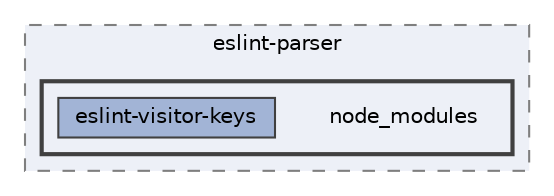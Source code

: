 digraph "pkiclassroomrescheduler/src/main/frontend/node_modules/@babel/eslint-parser/node_modules"
{
 // LATEX_PDF_SIZE
  bgcolor="transparent";
  edge [fontname=Helvetica,fontsize=10,labelfontname=Helvetica,labelfontsize=10];
  node [fontname=Helvetica,fontsize=10,shape=box,height=0.2,width=0.4];
  compound=true
  subgraph clusterdir_526368fe134fe3969c7355dfec6eefe2 {
    graph [ bgcolor="#edf0f7", pencolor="grey50", label="eslint-parser", fontname=Helvetica,fontsize=10 style="filled,dashed", URL="dir_526368fe134fe3969c7355dfec6eefe2.html",tooltip=""]
  subgraph clusterdir_21071938f7d48072c1519a50ee38dd3c {
    graph [ bgcolor="#edf0f7", pencolor="grey25", label="", fontname=Helvetica,fontsize=10 style="filled,bold", URL="dir_21071938f7d48072c1519a50ee38dd3c.html",tooltip=""]
    dir_21071938f7d48072c1519a50ee38dd3c [shape=plaintext, label="node_modules"];
  dir_e8e109aaf4071f38b677fb1bf06a1518 [label="eslint-visitor-keys", fillcolor="#a2b4d6", color="grey25", style="filled", URL="dir_e8e109aaf4071f38b677fb1bf06a1518.html",tooltip=""];
  }
  }
}
